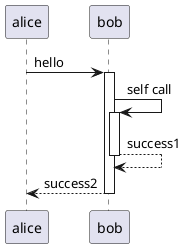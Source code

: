 {
  "sha1": "hrvy6orq3sc0ddihf6pjzcmfyn5bg4w",
  "insertion": {
    "when": "2024-06-03T18:59:29.945Z",
    "user": "plantuml@gmail.com"
  }
}
@startuml
autoactivate on
alice -> bob : hello
bob -> bob : self call
return success1
return success2
@enduml
